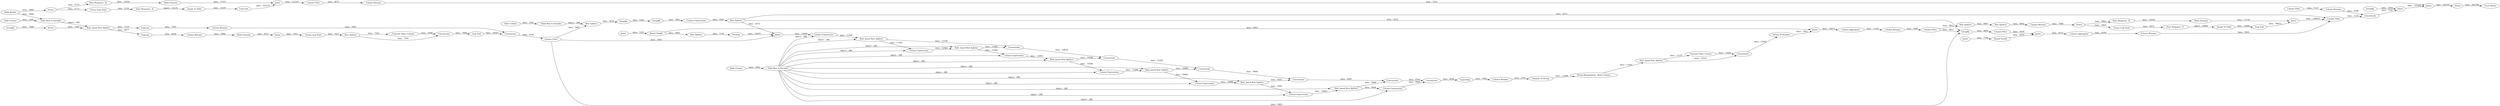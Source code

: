 digraph {
	"-1112619887510643151_240" [label="Constant Value Column"]
	"7874857741324344502_264" [label=Concatenate]
	"7011194169032038813_142" [label=Joiner]
	"7011194169032038813_163" [label=Concatenate]
	"-2591727516485102125_218" [label="Column Expressions"]
	"7011194169032038813_210" [label="Table Creator"]
	"7011194169032038813_161" [label="Column Expressions"]
	"7011194169032038813_157" [label="Column Expressions"]
	"-3269292707055670955_97" [label="Table Creator"]
	"7011194169032038813_211" [label="Table Row to Variable"]
	"-6502637448339299893_50" [label=Joiner]
	"7080148873733403790_259" [label="Round Double"]
	"-1112619887510643151_42" [label=Sorter]
	"7011194169032038813_160" [label="Rule_based Row Splitter"]
	"7874857741324344502_270" [label=GroupBy]
	"7011194169032038813_165" [label=Concatenate]
	"-3269292707055670955_284" [label="Excel Writer"]
	"-1112619887510643151_40" [label="Column Rename"]
	"7874857741324344502_252" [label="Column Filter"]
	"-3269292707055670955_271" [label=Joiner]
	"7011194169032038813_228" [label="Rule_based Row Splitter"]
	"3666814739287237282_193" [label=Joiner]
	"-1112619887510643151_52" [label=Concatenate]
	"7011194169032038813_158" [label="Rule_based Row Splitter"]
	"7011194169032038813_279" [label=Joiner]
	"3666814739287237282_189" [label="Image To Table"]
	"7011194169032038813_167" [label=Concatenate]
	"7011194169032038813_151" [label="Column Expressions"]
	"7011194169032038813_155" [label="Column Expressions"]
	"3666814739287237282_195" [label="Dose Response _R_"]
	"-1112619887510643151_98" [label="Table Row to Variable"]
	"7011194169032038813_229" [label="Column Rename"]
	"-6502637448339299893_48" [label="Image To Table"]
	"-1112619887510643151_44" [label="Row Splitter"]
	"-1112619887510643151_132" [label="Column Filter"]
	"7874857741324344502_268" [label=Joiner]
	"-1112619887510643151_241" [label=Concatenate]
	"-6502637448339299893_18" [label="Dose Response _R_"]
	"-6502637448339299893_168" [label=Sorter]
	"7011194169032038813_141" [label="Round Double"]
	"-6502637448339299893_249" [label="Column Rename"]
	"3666814739287237282_196" [label="Column Filter"]
	"-1112619887510643151_43" [label="Group Loop Start"]
	"-1112619887510643151_29" [label=Sorter]
	"7011194169032038813_156" [label="Rule_based Row Splitter"]
	"7011194169032038813_278" [label=Concatenate]
	"7011194169032038813_164" [label=Concatenate]
	"3666814739287237282_198" [label="Dose Response _R_"]
	"7011194169032038813_152" [label="Rule_based Row Splitter"]
	"-6502637448339299893_49" [label="Loop End"]
	"7011194169032038813_162" [label=Concatenate]
	"-1112619887510643151_31" [label=GroupBy]
	"7011194169032038813_154" [label="Column Expressions"]
	"-1112619887510643151_41" [label="Math Formula"]
	"3666814739287237282_192" [label="Loop End"]
	"-6502637448339299893_250" [label="Row Splitter"]
	"-2591727516485102125_246" [label="Row Splitter"]
	"7011194169032038813_241" [label="Row Splitter"]
	"7011194169032038813_144" [label="Column Expressions"]
	"7011194169032038813_173" [label="String To Number"]
	"7080148873733403790_262" [label=GroupBy]
	"7080148873733403790_267" [label="Column Rename"]
	"7011194169032038813_68" [label=Pivoting]
	"7080148873733403790_254" [label="Column Filter"]
	"-1112619887510643151_39" [label=Ungroup]
	"-6502637448339299893_170" [label="Dose Response _R_"]
	"7011194169032038813_159" [label="Column Expressions"]
	"7011194169032038813_231" [label="Constant Value Column"]
	"7080148873733403790_261" [label=Joiner]
	"-3269292707055670955_285" [label="Table Reader"]
	"-1112619887510643151_67" [label="Rule_based Row Splitter"]
	"-3269292707055670955_134" [label="Table Row to Variable"]
	"7011194169032038813_239" [label="Column Rename"]
	"7011194169032038813_146" [label=Joiner]
	"7080148873733403790_266" [label="Column Aggregator"]
	"7011194169032038813_166" [label=Concatenate]
	"-6502637448339299893_248" [label="Row Splitter"]
	"-2591727516485102125_245" [label=GroupBy]
	"7011194169032038813_240" [label="Column Filter"]
	"-3269292707055670955_133" [label="Table Creator"]
	"3666814739287237282_191" [label="Math Formula"]
	"7011194169032038813_277" [label="Number To String"]
	"7011194169032038813_153" [label="Rule_based Row Splitter"]
	"-1112619887510643151_54" [label="Column Rename"]
	"3666814739287237282_190" [label="Group Loop Start"]
	"7874857741324344502_263" [label="Column Filter"]
	"-1112619887510643151_45" [label="Loop End"]
	"7874857741324344502_251" [label="Column Rename"]
	"7011194169032038813_276" [label="String Manipulation _Multi Column_"]
	"7080148873733403790_255" [label=Joiner]
	"7011194169032038813_148" [label="Rule_based Row Splitter"]
	"3666814739287237282_197" [label="Column Rename"]
	"-1112619887510643151_53" [label=Ungroup]
	"-6502637448339299893_26" [label="Group Loop Start"]
	"-3269292707055670955_273" [label=Sorter]
	"-2591727516485102125_145" [label=GroupBy]
	"-6502637448339299893_171" [label="Math Formula"]
	"-2591727516485102125_247" [label="Row Splitter"]
	"7011194169032038813_280" [label="Column Aggregator"]
	"7011194169032038813_172" [label=Unpivoting]
	"3666814739287237282_186" [label=Sorter]
	"-1112619887510643151_67" -> "-1112619887510643151_39" [label="data: : 6477"]
	"7011194169032038813_211" -> "7011194169032038813_156" [label="object: : 288"]
	"-3269292707055670955_271" -> "-3269292707055670955_273" [label="data: : 202197"]
	"-6502637448339299893_50" -> "7874857741324344502_263" [label="data: : 108910"]
	"7011194169032038813_173" -> "7011194169032038813_279" [label="data: : 7852"]
	"7011194169032038813_162" -> "7011194169032038813_163" [label="data: : 10818"]
	"-1112619887510643151_41" -> "-1112619887510643151_42" [label="data: : 8537"]
	"7011194169032038813_152" -> "7011194169032038813_162" [label="data: : 11482"]
	"7011194169032038813_228" -> "7011194169032038813_231" [label="data: : 12107"]
	"7011194169032038813_68" -> "7011194169032038813_142" [label="data: : 10479"]
	"7011194169032038813_141" -> "7011194169032038813_279" [label="data: : 6992"]
	"7011194169032038813_211" -> "7011194169032038813_152" [label="object: : 288"]
	"7011194169032038813_211" -> "7011194169032038813_158" [label="object: : 288"]
	"-6502637448339299893_248" -> "-6502637448339299893_250" [label="data: : 9967"]
	"7080148873733403790_254" -> "7080148873733403790_261" [label="data: : 4426"]
	"7011194169032038813_155" -> "7011194169032038813_156" [label="data: : 11499"]
	"3666814739287237282_197" -> "-3269292707055670955_271" [label="data: : 7332"]
	"-1112619887510643151_241" -> "-1112619887510643151_45" [label="data: : 7906"]
	"-1112619887510643151_40" -> "-1112619887510643151_41" [label="data: : 5980"]
	"7011194169032038813_148" -> "7011194169032038813_162" [label="data: : 11100"]
	"3666814739287237282_186" -> "3666814739287237282_190" [label="data: : 5773"]
	"7011194169032038813_172" -> "7011194169032038813_229" [label="data: : 7850"]
	"7080148873733403790_266" -> "7080148873733403790_267" [label="data: : 6559"]
	"7011194169032038813_211" -> "7011194169032038813_159" [label="object: : 288"]
	"-1112619887510643151_98" -> "-1112619887510643151_67" [label="object: : 288"]
	"-2591727516485102125_247" -> "7080148873733403790_262" [label="data: : 4272"]
	"3666814739287237282_198" -> "3666814739287237282_191" [label="data: : 15058"]
	"7011194169032038813_142" -> "7011194169032038813_144" [label="data: : 12008"]
	"7011194169032038813_211" -> "7011194169032038813_155" [label="object: : 288"]
	"7080148873733403790_262" -> "7080148873733403790_254" [label="data: : 4850"]
	"-1112619887510643151_44" -> "-1112619887510643151_241" [label="data: : 7591"]
	"-1112619887510643151_67" -> "-1112619887510643151_53" [label="data: : 7319"]
	"7011194169032038813_211" -> "7011194169032038813_157" [label="object: : 288"]
	"3666814739287237282_189" -> "3666814739287237282_192" [label="data: : 33197"]
	"-6502637448339299893_48" -> "-6502637448339299893_49" [label="data: : 31896"]
	"-3269292707055670955_97" -> "-1112619887510643151_98" [label="data: : 2502"]
	"3666814739287237282_186" -> "3666814739287237282_198" [label="data: : 5773"]
	"3666814739287237282_192" -> "3666814739287237282_193" [label="data: : 101272"]
	"7011194169032038813_211" -> "7011194169032038813_151" [label="object: : 288"]
	"7011194169032038813_160" -> "7011194169032038813_161" [label="data: : 9046"]
	"7011194169032038813_153" -> "7011194169032038813_155" [label="data: : 10584"]
	"-2591727516485102125_145" -> "-2591727516485102125_218" [label="data: : 3891"]
	"-3269292707055670955_273" -> "-3269292707055670955_284" [label="data: : 202198"]
	"7011194169032038813_210" -> "7011194169032038813_211" [label="data: : 2502"]
	"7874857741324344502_251" -> "7874857741324344502_264" [label="data: : 6390"]
	"3666814739287237282_195" -> "3666814739287237282_189" [label="object: : 32125"]
	"7011194169032038813_280" -> "7011194169032038813_239" [label="data: : 11163"]
	"7874857741324344502_270" -> "7874857741324344502_268" [label="data: : 3936"]
	"-1112619887510643151_132" -> "7011194169032038813_142" [label="data: : 5403"]
	"7011194169032038813_157" -> "7011194169032038813_158" [label="data: : 10980"]
	"7011194169032038813_152" -> "7011194169032038813_154" [label="data: : 11099"]
	"7011194169032038813_277" -> "7011194169032038813_276" [label="data: : 13299"]
	"7011194169032038813_151" -> "7011194169032038813_152" [label="data: : 12582"]
	"3666814739287237282_191" -> "3666814739287237282_193" [label="data: : 17327"]
	"-1112619887510643151_52" -> "-1112619887510643151_132" [label="data: : 8782"]
	"7011194169032038813_211" -> "7011194169032038813_154" [label="object: : 288"]
	"7011194169032038813_153" -> "7011194169032038813_163" [label="data: : 10584"]
	"7011194169032038813_276" -> "7011194169032038813_228" [label="data: : 13241"]
	"-1112619887510643151_132" -> "-2591727516485102125_246" [label="data: : 5403"]
	"7011194169032038813_156" -> "7011194169032038813_164" [label="data: : 10082"]
	"3666814739287237282_190" -> "3666814739287237282_195" [label="data: : 5110"]
	"-3269292707055670955_285" -> "3666814739287237282_186" [label="data: : 5846"]
	"7011194169032038813_240" -> "7080148873733403790_262" [label="data: : 8811"]
	"7011194169032038813_161" -> "7011194169032038813_167" [label="data: : 9944"]
	"7011194169032038813_241" -> "7011194169032038813_68" [label="data: : 7130"]
	"7011194169032038813_239" -> "7011194169032038813_240" [label="data: : 9269"]
	"7874857741324344502_252" -> "7874857741324344502_251" [label="data: : 7127"]
	"7011194169032038813_144" -> "7011194169032038813_148" [label="data: : 12560"]
	"-1112619887510643151_31" -> "-1112619887510643151_29" [label="data: : 7448"]
	"7011194169032038813_211" -> "7011194169032038813_144" [label="object: : 288"]
	"7011194169032038813_160" -> "7011194169032038813_166" [label="data: : 9046"]
	"7011194169032038813_167" -> "7011194169032038813_172" [label="data: : 8246"]
	"7011194169032038813_279" -> "7011194169032038813_280" [label="data: : 10673"]
	"-6502637448339299893_168" -> "-6502637448339299893_170" [label="data: : 9903"]
	"7080148873733403790_261" -> "7080148873733403790_266" [label="data: : 8153"]
	"-1112619887510643151_44" -> "-1112619887510643151_240" [label="data: : 7563"]
	"7011194169032038813_146" -> "7011194169032038813_141" [label="data: : 7225"]
	"-1112619887510643151_39" -> "-1112619887510643151_40" [label="data: : 6828"]
	"7011194169032038813_148" -> "7011194169032038813_151" [label="data: : 11482"]
	"-1112619887510643151_42" -> "-1112619887510643151_43" [label="data: : 7832"]
	"-6502637448339299893_250" -> "-6502637448339299893_249" [label="data: : 9892"]
	"-3269292707055670955_134" -> "-2591727516485102125_246" [label="object: : 288"]
	"7080148873733403790_267" -> "7874857741324344502_263" [label="data: : 5093"]
	"7011194169032038813_164" -> "7011194169032038813_165" [label="data: : 9800"]
	"7011194169032038813_158" -> "7011194169032038813_159" [label="data: : 9565"]
	"7011194169032038813_211" -> "7011194169032038813_148" [label="object: : 288"]
	"-1112619887510643151_240" -> "-1112619887510643151_241" [label="data: : 9308"]
	"-2591727516485102125_246" -> "-2591727516485102125_245" [label="data: : 6554"]
	"-6502637448339299893_249" -> "-6502637448339299893_168" [label="data: : 7994"]
	"7011194169032038813_211" -> "7011194169032038813_153" [label="object: : 288"]
	"7011194169032038813_165" -> "7011194169032038813_166" [label="data: : 9283"]
	"-1112619887510643151_45" -> "-1112619887510643151_52" [label="data: : 18305"]
	"-1112619887510643151_29" -> "-1112619887510643151_67" [label="data: : 7466"]
	"-6502637448339299893_170" -> "-6502637448339299893_171" [label="data: : 15058"]
	"7874857741324344502_263" -> "7874857741324344502_264" [label="data: : 3176"]
	"-1112619887510643151_132" -> "7080148873733403790_262" [label="data: : 5403"]
	"-1112619887510643151_54" -> "-1112619887510643151_52" [label="data: : 5981"]
	"7011194169032038813_211" -> "7011194169032038813_161" [label="object: : 288"]
	"-3269292707055670955_285" -> "-1112619887510643151_98" [label="data: : 5846"]
	"7011194169032038813_228" -> "7011194169032038813_278" [label="data: : 12523"]
	"-6502637448339299893_49" -> "-6502637448339299893_50" [label="data: : 98012"]
	"-6502637448339299893_168" -> "-6502637448339299893_26" [label="data: : 9903"]
	"-2591727516485102125_245" -> "-2591727516485102125_145" [label="data: : 5206"]
	"7011194169032038813_163" -> "7011194169032038813_164" [label="data: : 10302"]
	"-2591727516485102125_247" -> "7011194169032038813_142" [label="data: : 4272"]
	"-6502637448339299893_18" -> "-6502637448339299893_48" [label="object: : 30802"]
	"7080148873733403790_255" -> "7080148873733403790_259" [label="data: : 7199"]
	"-2591727516485102125_218" -> "-2591727516485102125_247" [label="data: : 5061"]
	"7011194169032038813_156" -> "7011194169032038813_157" [label="data: : 10082"]
	"-2591727516485102125_247" -> "7874857741324344502_263" [label="data: : 4272"]
	"-6502637448339299893_171" -> "-6502637448339299893_50" [label="data: : 17338"]
	"7011194169032038813_229" -> "7011194169032038813_277" [label="data: : 6791"]
	"7011194169032038813_159" -> "7011194169032038813_160" [label="data: : 10463"]
	"7011194169032038813_211" -> "7011194169032038813_160" [label="object: : 288"]
	"7011194169032038813_278" -> "7011194169032038813_173" [label="data: : 12454"]
	"7080148873733403790_259" -> "7080148873733403790_261" [label="data: : 6976"]
	"7011194169032038813_141" -> "7011194169032038813_241" [label="data: : 6992"]
	"7874857741324344502_264" -> "7874857741324344502_268" [label="data: : 7147"]
	"-6502637448339299893_26" -> "-6502637448339299893_18" [label="data: : 9072"]
	"3666814739287237282_193" -> "3666814739287237282_196" [label="data: : 112161"]
	"7011194169032038813_166" -> "7011194169032038813_167" [label="data: : 8764"]
	"7011194169032038813_240" -> "-6502637448339299893_248" [label="data: : 8811"]
	"7011194169032038813_158" -> "7011194169032038813_165" [label="data: : 9567"]
	"7011194169032038813_154" -> "7011194169032038813_153" [label="data: : 12002"]
	"3666814739287237282_196" -> "3666814739287237282_197" [label="data: : 8073"]
	"7874857741324344502_268" -> "-3269292707055670955_271" [label="data: : 101262"]
	"-1112619887510643151_53" -> "-1112619887510643151_54" [label="data: : 7955"]
	"7011194169032038813_231" -> "7011194169032038813_278" [label="data: : 13685"]
	"-1112619887510643151_43" -> "-1112619887510643151_44" [label="data: : 7621"]
	"-3269292707055670955_133" -> "-3269292707055670955_134" [label="data: : 3391"]
	rankdir=LR
}
